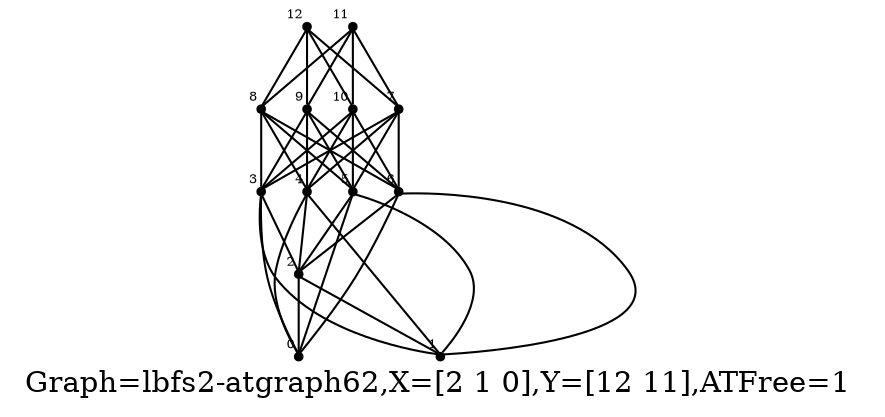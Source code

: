 /* Created by igraph 0.8.0-pre+0200568 */
graph {
  graph [
    label="Graph=lbfs2-atgraph62,X=[2 1 0],Y=[12 11],ATFree=1 "
    labelloc=bottom
  ];
  0 [
    pos="3.000000,2.000000!"
    shape=point
    fontsize=6
    xlabel=0
  ];
  1 [
    pos="2.900000,1.000000!"
    shape=point
    fontsize=6
    xlabel=1
  ];
  2 [
    pos="3.000000,0.000000!"
    shape=point
    fontsize=6
    xlabel=2
  ];
  3 [
    pos="1.900000,3.000000!"
    shape=point
    fontsize=6
    xlabel=3
  ];
  4 [
    pos="2.000000,2.000000!"
    shape=point
    fontsize=6
    xlabel=4
  ];
  5 [
    pos="1.900000,1.000000!"
    shape=point
    fontsize=6
    xlabel=5
  ];
  6 [
    pos="2.000000,0.000000!"
    shape=point
    fontsize=6
    xlabel=6
  ];
  7 [
    pos="0.900000,3.000000!"
    shape=point
    fontsize=6
    xlabel=7
  ];
  8 [
    pos="1.000000,2.000000!"
    shape=point
    fontsize=6
    xlabel=8
  ];
  9 [
    pos="0.900000,1.000000!"
    shape=point
    fontsize=6
    xlabel=9
  ];
  10 [
    pos="1.000000,0.000000!"
    shape=point
    fontsize=6
    xlabel=10
  ];
  11 [
    pos="-0.100000,2.000000!"
    shape=point
    fontsize=6
    xlabel=11
  ];
  12 [
    pos="0.000000,1.000000!"
    shape=point
    fontsize=6
    xlabel=12
  ];

  2 -- 0;
  3 -- 0;
  4 -- 0;
  5 -- 0;
  6 -- 0;
  2 -- 1;
  3 -- 1;
  4 -- 1;
  5 -- 1;
  6 -- 1;
  3 -- 2;
  4 -- 2;
  5 -- 2;
  6 -- 2;
  7 -- 3;
  8 -- 3;
  9 -- 3;
  10 -- 3;
  7 -- 4;
  8 -- 4;
  9 -- 4;
  10 -- 4;
  7 -- 5;
  8 -- 5;
  9 -- 5;
  10 -- 5;
  7 -- 6;
  8 -- 6;
  9 -- 6;
  10 -- 6;
  11 -- 7;
  11 -- 8;
  11 -- 9;
  11 -- 10;
  12 -- 7;
  12 -- 8;
  12 -- 9;
  12 -- 10;
}
